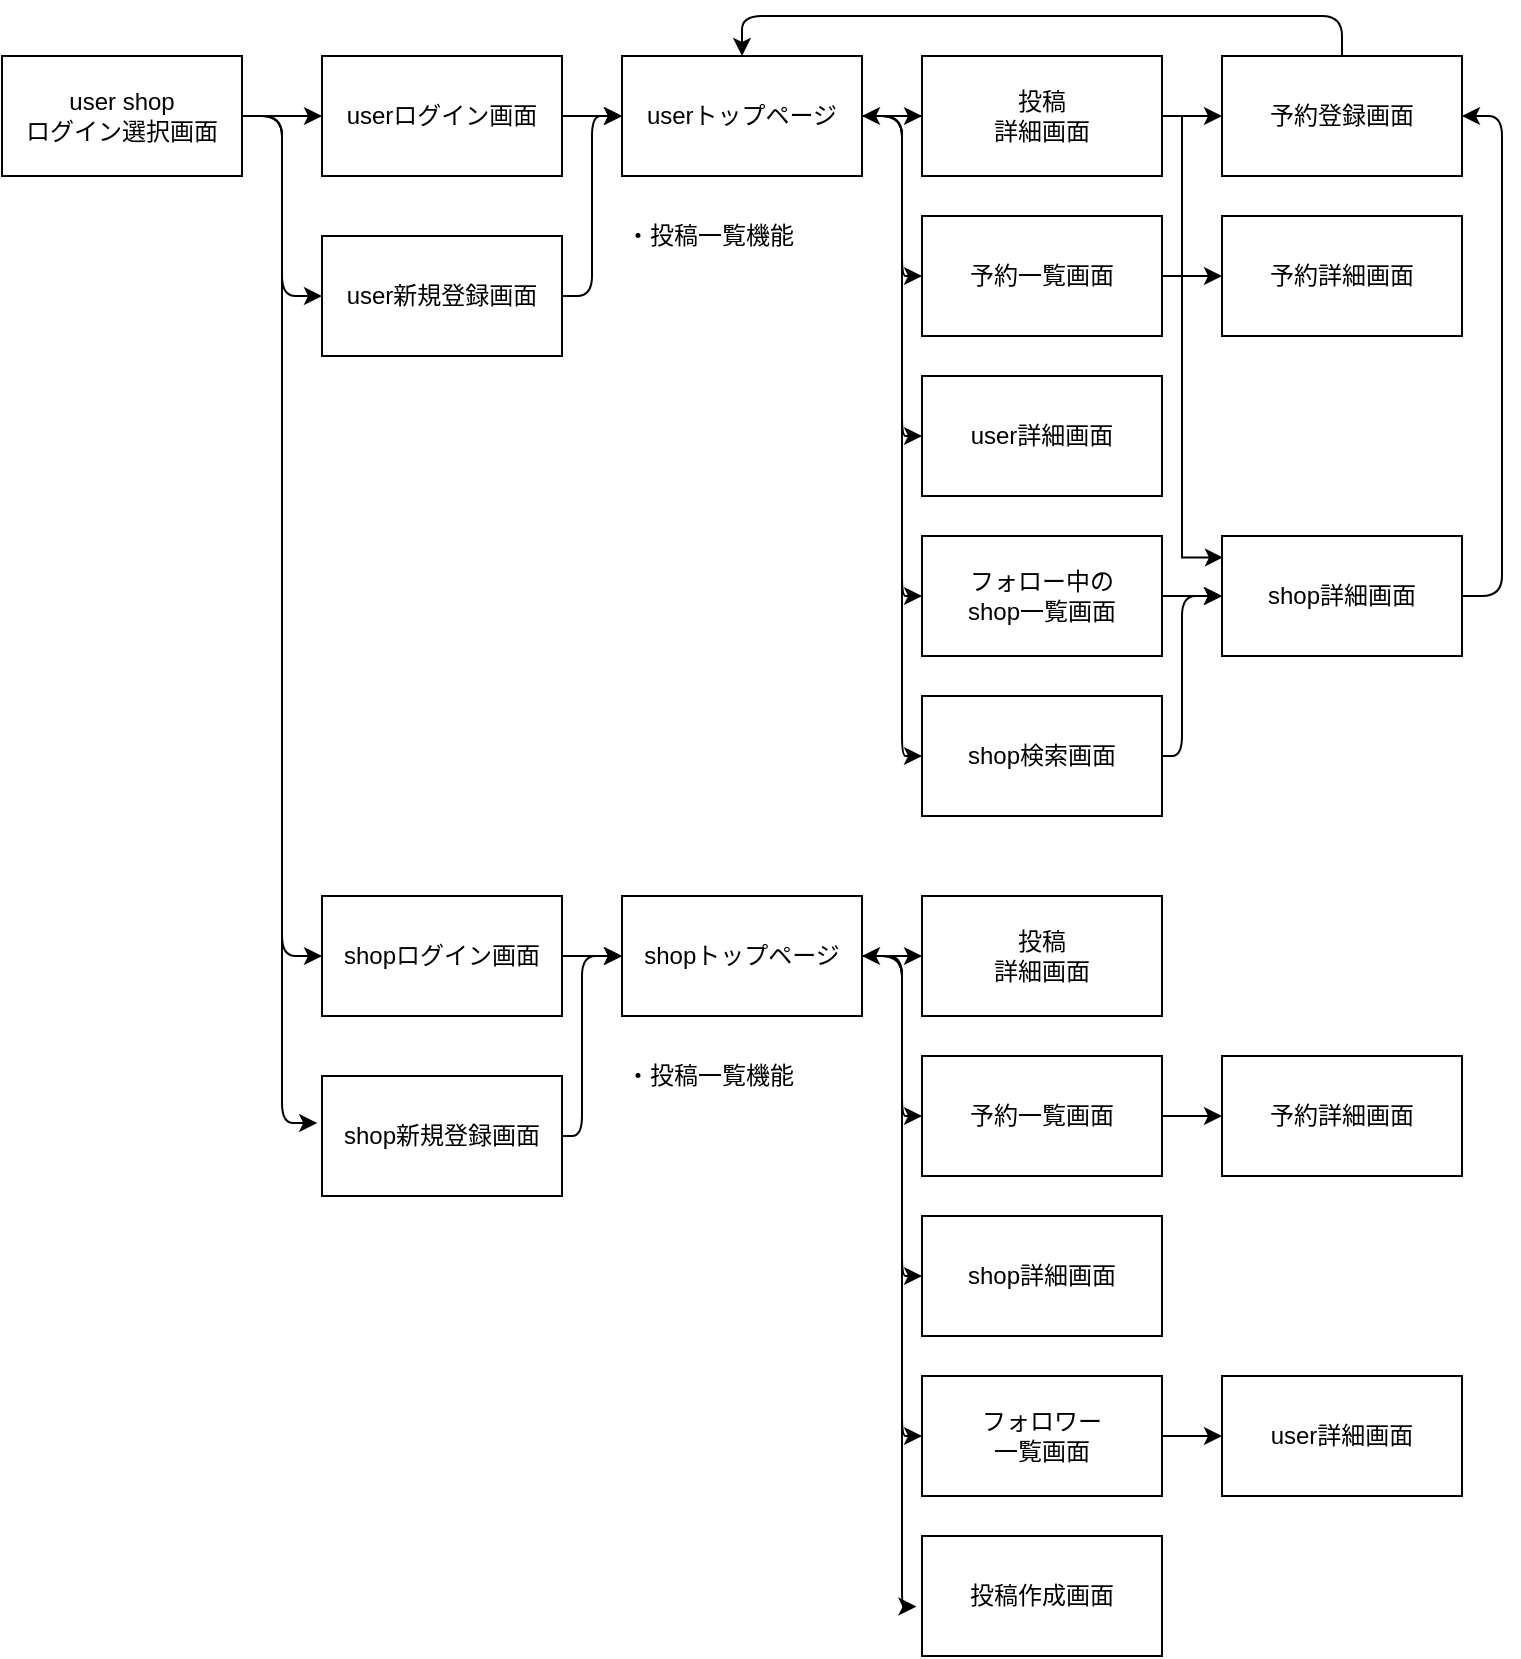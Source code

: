 
<mxfile version="14.2.4" type="embed">

    <diagram id="3dSBCUevgnGxwODY9Vac" name="Page-1">
        <mxGraphModel dx="856" dy="800" grid="1" gridSize="10" guides="1" tooltips="1" connect="1" arrows="1" fold="1" page="1" pageScale="1" pageWidth="827" pageHeight="1169" math="0" shadow="0">
            <root>
                <mxCell id="0"/>
                <mxCell id="1" parent="0"/>
                <mxCell id="mxjQj-CQAJq9ulpeBBqR-27" style="edgeStyle=orthogonalEdgeStyle;rounded=0;orthogonalLoop=1;jettySize=auto;html=1;exitX=1;exitY=0.5;exitDx=0;exitDy=0;entryX=0;entryY=0.5;entryDx=0;entryDy=0;" parent="1" source="mxjQj-CQAJq9ulpeBBqR-1" target="mxjQj-CQAJq9ulpeBBqR-2" edge="1">
                    <mxGeometry relative="1" as="geometry"/>
                </mxCell>
                <mxCell id="mxjQj-CQAJq9ulpeBBqR-1" value="user shop &lt;br&gt;ログイン選択画面" style="rounded=0;whiteSpace=wrap;html=1;" parent="1" vertex="1">
                    <mxGeometry x="20" y="50" width="120" height="60" as="geometry"/>
                </mxCell>
                <mxCell id="mxjQj-CQAJq9ulpeBBqR-28" style="edgeStyle=orthogonalEdgeStyle;rounded=0;orthogonalLoop=1;jettySize=auto;html=1;exitX=1;exitY=0.5;exitDx=0;exitDy=0;entryX=0;entryY=0.5;entryDx=0;entryDy=0;" parent="1" source="mxjQj-CQAJq9ulpeBBqR-2" target="mxjQj-CQAJq9ulpeBBqR-6" edge="1">
                    <mxGeometry relative="1" as="geometry"/>
                </mxCell>
                <mxCell id="mxjQj-CQAJq9ulpeBBqR-2" value="userログイン画面" style="rounded=0;whiteSpace=wrap;html=1;" parent="1" vertex="1">
                    <mxGeometry x="180" y="50" width="120" height="60" as="geometry"/>
                </mxCell>
                <mxCell id="mxjQj-CQAJq9ulpeBBqR-3" value="user新規登録画面" style="rounded=0;whiteSpace=wrap;html=1;" parent="1" vertex="1">
                    <mxGeometry x="180" y="140" width="120" height="60" as="geometry"/>
                </mxCell>
                <mxCell id="mxjQj-CQAJq9ulpeBBqR-4" value="shopログイン画面" style="rounded=0;whiteSpace=wrap;html=1;" parent="1" vertex="1">
                    <mxGeometry x="180" y="470" width="120" height="60" as="geometry"/>
                </mxCell>
                <mxCell id="mxjQj-CQAJq9ulpeBBqR-43" style="edgeStyle=orthogonalEdgeStyle;rounded=1;orthogonalLoop=1;jettySize=auto;html=1;" parent="1" source="mxjQj-CQAJq9ulpeBBqR-5" edge="1">
                    <mxGeometry relative="1" as="geometry">
                        <mxPoint x="330" y="500" as="targetPoint"/>
                        <Array as="points">
                            <mxPoint x="310" y="590"/>
                            <mxPoint x="310" y="500"/>
                        </Array>
                    </mxGeometry>
                </mxCell>
                <mxCell id="mxjQj-CQAJq9ulpeBBqR-5" value="shop新規登録画面" style="rounded=0;whiteSpace=wrap;html=1;" parent="1" vertex="1">
                    <mxGeometry x="180" y="560" width="120" height="60" as="geometry"/>
                </mxCell>
                <mxCell id="mxjQj-CQAJq9ulpeBBqR-29" style="edgeStyle=orthogonalEdgeStyle;rounded=0;orthogonalLoop=1;jettySize=auto;html=1;exitX=1;exitY=0.5;exitDx=0;exitDy=0;entryX=0;entryY=0.5;entryDx=0;entryDy=0;" parent="1" source="mxjQj-CQAJq9ulpeBBqR-6" target="mxjQj-CQAJq9ulpeBBqR-11" edge="1">
                    <mxGeometry relative="1" as="geometry"/>
                </mxCell>
                <mxCell id="mxjQj-CQAJq9ulpeBBqR-6" value="userトップページ" style="rounded=0;whiteSpace=wrap;html=1;" parent="1" vertex="1">
                    <mxGeometry x="330" y="50" width="120" height="60" as="geometry"/>
                </mxCell>
                <mxCell id="mxjQj-CQAJq9ulpeBBqR-7" value="・投稿一覧機能" style="text;html=1;strokeColor=none;fillColor=none;align=left;verticalAlign=middle;whiteSpace=wrap;rounded=0;" parent="1" vertex="1">

                    <mxGeometry x="330" y="120" width="120" height="40" as="geometry"/>
                </mxCell>
                <mxCell id="mxjQj-CQAJq9ulpeBBqR-44" style="edgeStyle=orthogonalEdgeStyle;rounded=1;orthogonalLoop=1;jettySize=auto;html=1;entryX=0;entryY=0.5;entryDx=0;entryDy=0;" parent="1" source="mxjQj-CQAJq9ulpeBBqR-8" target="mxjQj-CQAJq9ulpeBBqR-18" edge="1">
                    <mxGeometry relative="1" as="geometry"/>
                </mxCell>
                <mxCell id="mxjQj-CQAJq9ulpeBBqR-45" style="edgeStyle=orthogonalEdgeStyle;rounded=1;orthogonalLoop=1;jettySize=auto;html=1;entryX=0;entryY=0.5;entryDx=0;entryDy=0;" parent="1" source="mxjQj-CQAJq9ulpeBBqR-8" target="mxjQj-CQAJq9ulpeBBqR-19" edge="1">
                    <mxGeometry relative="1" as="geometry">
                        <Array as="points">
                            <mxPoint x="470" y="500"/>
                            <mxPoint x="470" y="580"/>
                        </Array>
                    </mxGeometry>
                </mxCell>
                <mxCell id="mxjQj-CQAJq9ulpeBBqR-46" style="edgeStyle=orthogonalEdgeStyle;rounded=1;orthogonalLoop=1;jettySize=auto;html=1;entryX=0;entryY=0.5;entryDx=0;entryDy=0;" parent="1" source="mxjQj-CQAJq9ulpeBBqR-8" target="mxjQj-CQAJq9ulpeBBqR-20" edge="1">
                    <mxGeometry relative="1" as="geometry">
                        <Array as="points">
                            <mxPoint x="470" y="500"/>
                            <mxPoint x="470" y="660"/>
                        </Array>
                    </mxGeometry>
                </mxCell>
                <mxCell id="mxjQj-CQAJq9ulpeBBqR-47" style="edgeStyle=orthogonalEdgeStyle;rounded=1;orthogonalLoop=1;jettySize=auto;html=1;entryX=0;entryY=0.5;entryDx=0;entryDy=0;" parent="1" source="mxjQj-CQAJq9ulpeBBqR-8" target="mxjQj-CQAJq9ulpeBBqR-21" edge="1">
                    <mxGeometry relative="1" as="geometry">
                        <Array as="points">
                            <mxPoint x="470" y="500"/>
                            <mxPoint x="470" y="740"/>
                        </Array>
                    </mxGeometry>
                </mxCell>
                <mxCell id="mxjQj-CQAJq9ulpeBBqR-48" style="edgeStyle=orthogonalEdgeStyle;rounded=1;orthogonalLoop=1;jettySize=auto;html=1;entryX=-0.023;entryY=0.588;entryDx=0;entryDy=0;entryPerimeter=0;startArrow=classic;startFill=1;" parent="1" source="mxjQj-CQAJq9ulpeBBqR-8" target="mxjQj-CQAJq9ulpeBBqR-22" edge="1">
                    <mxGeometry relative="1" as="geometry">
                        <Array as="points">
                            <mxPoint x="470" y="500"/>
                            <mxPoint x="470" y="825"/>
                        </Array>
                    </mxGeometry>
                </mxCell>
                <mxCell id="mxjQj-CQAJq9ulpeBBqR-8" value="shopトップページ" style="rounded=0;whiteSpace=wrap;html=1;" parent="1" vertex="1">
                    <mxGeometry x="330" y="470" width="120" height="60" as="geometry"/>
                </mxCell>

                <mxCell id="mxjQj-CQAJq9ulpeBBqR-10" value="・投稿一覧機能" style="text;html=1;strokeColor=none;fillColor=none;align=left;verticalAlign=middle;whiteSpace=wrap;rounded=0;" parent="1" vertex="1">

                    <mxGeometry x="330" y="540" width="120" height="40" as="geometry"/>
                </mxCell>
                <mxCell id="mxjQj-CQAJq9ulpeBBqR-30" style="edgeStyle=orthogonalEdgeStyle;rounded=0;orthogonalLoop=1;jettySize=auto;html=1;exitX=1;exitY=0.5;exitDx=0;exitDy=0;entryX=0;entryY=0.5;entryDx=0;entryDy=0;" parent="1" source="mxjQj-CQAJq9ulpeBBqR-11" target="mxjQj-CQAJq9ulpeBBqR-17" edge="1">
                    <mxGeometry relative="1" as="geometry">
                        <mxPoint x="620" y="80" as="targetPoint"/>
                    </mxGeometry>
                </mxCell>
                <mxCell id="mxjQj-CQAJq9ulpeBBqR-31" value="" style="edgeStyle=orthogonalEdgeStyle;rounded=0;orthogonalLoop=1;jettySize=auto;html=1;" parent="1" source="mxjQj-CQAJq9ulpeBBqR-11" target="mxjQj-CQAJq9ulpeBBqR-6" edge="1">
                    <mxGeometry relative="1" as="geometry"/>
                </mxCell>

                <mxCell id="2" style="edgeStyle=elbowEdgeStyle;rounded=0;orthogonalLoop=1;jettySize=auto;html=1;entryX=0.004;entryY=0.179;entryDx=0;entryDy=0;entryPerimeter=0;" edge="1" parent="1" source="mxjQj-CQAJq9ulpeBBqR-11" target="mxjQj-CQAJq9ulpeBBqR-50">
                    <mxGeometry relative="1" as="geometry">
                        <Array as="points">
                            <mxPoint x="610" y="270"/>
                            <mxPoint x="620" y="270"/>
                            <mxPoint x="620" y="300"/>
                        </Array>
                    </mxGeometry>
                </mxCell>
                <mxCell id="mxjQj-CQAJq9ulpeBBqR-11" value="投稿&lt;br&gt;詳細画面" style="rounded=0;whiteSpace=wrap;html=1;" parent="1" vertex="1">
                    <mxGeometry x="480" y="50" width="120" height="60" as="geometry"/>
                </mxCell>
                <mxCell id="mxjQj-CQAJq9ulpeBBqR-12" value="予約一覧画面" style="rounded=0;whiteSpace=wrap;html=1;" parent="1" vertex="1">
                    <mxGeometry x="480" y="130" width="120" height="60" as="geometry"/>
                </mxCell>
                <mxCell id="mxjQj-CQAJq9ulpeBBqR-13" value="user詳細画面" style="rounded=0;whiteSpace=wrap;html=1;" parent="1" vertex="1">
                    <mxGeometry x="480" y="210" width="120" height="60" as="geometry"/>
                </mxCell>
                <mxCell id="mxjQj-CQAJq9ulpeBBqR-52" style="edgeStyle=orthogonalEdgeStyle;rounded=1;orthogonalLoop=1;jettySize=auto;html=1;entryX=0;entryY=0.5;entryDx=0;entryDy=0;" parent="1" source="mxjQj-CQAJq9ulpeBBqR-14" target="mxjQj-CQAJq9ulpeBBqR-50" edge="1">
                    <mxGeometry relative="1" as="geometry"/>
                </mxCell>
                <mxCell id="mxjQj-CQAJq9ulpeBBqR-14" value="フォロー中の&lt;br&gt;shop一覧画面" style="rounded=0;whiteSpace=wrap;html=1;" parent="1" vertex="1">
                    <mxGeometry x="480" y="290" width="120" height="60" as="geometry"/>
                </mxCell>
                <mxCell id="mxjQj-CQAJq9ulpeBBqR-54" style="edgeStyle=orthogonalEdgeStyle;rounded=1;orthogonalLoop=1;jettySize=auto;html=1;entryX=0;entryY=0.5;entryDx=0;entryDy=0;" parent="1" source="mxjQj-CQAJq9ulpeBBqR-16" target="mxjQj-CQAJq9ulpeBBqR-50" edge="1">
                    <mxGeometry relative="1" as="geometry">
                        <Array as="points">
                            <mxPoint x="610" y="400"/>
                            <mxPoint x="610" y="320"/>
                        </Array>
                    </mxGeometry>
                </mxCell>
                <mxCell id="mxjQj-CQAJq9ulpeBBqR-16" value="shop検索画面" style="rounded=0;whiteSpace=wrap;html=1;" parent="1" vertex="1">
                    <mxGeometry x="480" y="370" width="120" height="60" as="geometry"/>
                </mxCell>
                <mxCell id="mxjQj-CQAJq9ulpeBBqR-56" style="edgeStyle=orthogonalEdgeStyle;rounded=1;orthogonalLoop=1;jettySize=auto;html=1;entryX=0.5;entryY=0;entryDx=0;entryDy=0;" parent="1" source="mxjQj-CQAJq9ulpeBBqR-17" target="mxjQj-CQAJq9ulpeBBqR-6" edge="1">
                    <mxGeometry relative="1" as="geometry">
                        <Array as="points">
                            <mxPoint x="690" y="30"/>
                            <mxPoint x="390" y="30"/>
                        </Array>
                    </mxGeometry>
                </mxCell>
                <mxCell id="mxjQj-CQAJq9ulpeBBqR-17" value="予約登録画面" style="rounded=0;whiteSpace=wrap;html=1;" parent="1" vertex="1">
                    <mxGeometry x="630" y="50" width="120" height="60" as="geometry"/>
                </mxCell>
                <mxCell id="mxjQj-CQAJq9ulpeBBqR-18" value="投稿&lt;br&gt;詳細画面" style="rounded=0;whiteSpace=wrap;html=1;" parent="1" vertex="1">

                    <mxGeometry x="480" y="470" width="120" height="60" as="geometry"/>
                </mxCell>
                <mxCell id="mxjQj-CQAJq9ulpeBBqR-49" style="edgeStyle=orthogonalEdgeStyle;rounded=1;orthogonalLoop=1;jettySize=auto;html=1;entryX=0;entryY=0.5;entryDx=0;entryDy=0;" parent="1" source="mxjQj-CQAJq9ulpeBBqR-19" target="mxjQj-CQAJq9ulpeBBqR-24" edge="1">
                    <mxGeometry relative="1" as="geometry"/>
                </mxCell>
                <mxCell id="mxjQj-CQAJq9ulpeBBqR-19" value="予約一覧画面" style="rounded=0;whiteSpace=wrap;html=1;" parent="1" vertex="1">
                    <mxGeometry x="480" y="550" width="120" height="60" as="geometry"/>
                </mxCell>
                <mxCell id="mxjQj-CQAJq9ulpeBBqR-20" value="shop詳細画面" style="rounded=0;whiteSpace=wrap;html=1;" parent="1" vertex="1">
                    <mxGeometry x="480" y="630" width="120" height="60" as="geometry"/>
                </mxCell>
                <mxCell id="mxjQj-CQAJq9ulpeBBqR-59" style="edgeStyle=orthogonalEdgeStyle;rounded=1;orthogonalLoop=1;jettySize=auto;html=1;entryX=0;entryY=0.5;entryDx=0;entryDy=0;startArrow=none;startFill=0;" parent="1" source="mxjQj-CQAJq9ulpeBBqR-21" target="mxjQj-CQAJq9ulpeBBqR-57" edge="1">
                    <mxGeometry relative="1" as="geometry"/>
                </mxCell>
                <mxCell id="mxjQj-CQAJq9ulpeBBqR-21" value="フォロワー&lt;br&gt;一覧画面" style="rounded=0;whiteSpace=wrap;html=1;" parent="1" vertex="1">
                    <mxGeometry x="480" y="710" width="120" height="60" as="geometry"/>
                </mxCell>
                <mxCell id="mxjQj-CQAJq9ulpeBBqR-22" value="投稿作成画面" style="rounded=0;whiteSpace=wrap;html=1;" parent="1" vertex="1">

                    <mxGeometry x="480" y="790" width="120" height="60" as="geometry"/>
                </mxCell>
                <mxCell id="mxjQj-CQAJq9ulpeBBqR-23" value="予約詳細画面" style="rounded=0;whiteSpace=wrap;html=1;" parent="1" vertex="1">
                    <mxGeometry x="630" y="130" width="120" height="60" as="geometry"/>
                </mxCell>
                <mxCell id="mxjQj-CQAJq9ulpeBBqR-24" value="予約詳細画面" style="rounded=0;whiteSpace=wrap;html=1;" parent="1" vertex="1">
                    <mxGeometry x="630" y="550" width="120" height="60" as="geometry"/>
                </mxCell>
                <mxCell id="mxjQj-CQAJq9ulpeBBqR-26" value="" style="endArrow=classic;html=1;edgeStyle=orthogonalEdgeStyle;elbow=vertical;entryX=0;entryY=0.5;entryDx=0;entryDy=0;" parent="1" target="mxjQj-CQAJq9ulpeBBqR-16" edge="1">
                    <mxGeometry width="50" height="50" relative="1" as="geometry">
                        <mxPoint x="450" y="80" as="sourcePoint"/>
                        <mxPoint x="460" y="400" as="targetPoint"/>
                        <Array as="points">
                            <mxPoint x="470" y="80"/>
                            <mxPoint x="470" y="400"/>
                        </Array>
                    </mxGeometry>
                </mxCell>
                <mxCell id="mxjQj-CQAJq9ulpeBBqR-33" value="" style="endArrow=classic;html=1;entryX=0;entryY=0.5;entryDx=0;entryDy=0;edgeStyle=orthogonalEdgeStyle;" parent="1" target="mxjQj-CQAJq9ulpeBBqR-12" edge="1">
                    <mxGeometry width="50" height="50" relative="1" as="geometry">
                        <mxPoint x="450" y="80" as="sourcePoint"/>
                        <mxPoint x="440" y="290" as="targetPoint"/>
                        <Array as="points">
                            <mxPoint x="470" y="160"/>
                        </Array>
                    </mxGeometry>
                </mxCell>
                <mxCell id="mxjQj-CQAJq9ulpeBBqR-34" value="" style="endArrow=classic;html=1;entryX=0;entryY=0.5;entryDx=0;entryDy=0;edgeStyle=orthogonalEdgeStyle;" parent="1" target="mxjQj-CQAJq9ulpeBBqR-13" edge="1">
                    <mxGeometry width="50" height="50" relative="1" as="geometry">
                        <mxPoint x="450" y="80" as="sourcePoint"/>
                        <mxPoint x="430" y="180" as="targetPoint"/>
                        <Array as="points">
                            <mxPoint x="470" y="240"/>
                        </Array>
                    </mxGeometry>
                </mxCell>
                <mxCell id="mxjQj-CQAJq9ulpeBBqR-35" value="" style="endArrow=classic;html=1;entryX=0;entryY=0.5;entryDx=0;entryDy=0;edgeStyle=orthogonalEdgeStyle;" parent="1" target="mxjQj-CQAJq9ulpeBBqR-14" edge="1">
                    <mxGeometry width="50" height="50" relative="1" as="geometry">
                        <mxPoint x="450" y="80" as="sourcePoint"/>
                        <mxPoint x="430" y="180" as="targetPoint"/>
                        <Array as="points">
                            <mxPoint x="470" y="80"/>
                            <mxPoint x="470" y="320"/>
                        </Array>
                    </mxGeometry>
                </mxCell>
                <mxCell id="mxjQj-CQAJq9ulpeBBqR-36" value="" style="endArrow=classic;html=1;entryX=0;entryY=0.5;entryDx=0;entryDy=0;exitX=1;exitY=0.5;exitDx=0;exitDy=0;" parent="1" source="mxjQj-CQAJq9ulpeBBqR-12" target="mxjQj-CQAJq9ulpeBBqR-23" edge="1">
                    <mxGeometry width="50" height="50" relative="1" as="geometry">
                        <mxPoint x="380" y="230" as="sourcePoint"/>
                        <mxPoint x="430" y="180" as="targetPoint"/>
                    </mxGeometry>
                </mxCell>
                <mxCell id="mxjQj-CQAJq9ulpeBBqR-38" value="" style="endArrow=classic;html=1;exitX=1;exitY=0.5;exitDx=0;exitDy=0;entryX=0;entryY=0.5;entryDx=0;entryDy=0;edgeStyle=orthogonalEdgeStyle;" parent="1" source="mxjQj-CQAJq9ulpeBBqR-1" target="mxjQj-CQAJq9ulpeBBqR-3" edge="1">
                    <mxGeometry width="50" height="50" relative="1" as="geometry">
                        <mxPoint x="380" y="320" as="sourcePoint"/>
                        <mxPoint x="430" y="270" as="targetPoint"/>
                    </mxGeometry>
                </mxCell>
                <mxCell id="mxjQj-CQAJq9ulpeBBqR-39" value="" style="endArrow=classic;html=1;entryX=0;entryY=0.5;entryDx=0;entryDy=0;exitX=1;exitY=0.5;exitDx=0;exitDy=0;edgeStyle=orthogonalEdgeStyle;" parent="1" source="mxjQj-CQAJq9ulpeBBqR-3" target="mxjQj-CQAJq9ulpeBBqR-6" edge="1">
                    <mxGeometry width="50" height="50" relative="1" as="geometry">
                        <mxPoint x="380" y="240" as="sourcePoint"/>
                        <mxPoint x="430" y="190" as="targetPoint"/>
                    </mxGeometry>
                </mxCell>
                <mxCell id="mxjQj-CQAJq9ulpeBBqR-40" value="" style="endArrow=classic;html=1;exitX=1;exitY=0.5;exitDx=0;exitDy=0;entryX=0;entryY=0.5;entryDx=0;entryDy=0;edgeStyle=orthogonalEdgeStyle;" parent="1" source="mxjQj-CQAJq9ulpeBBqR-1" target="mxjQj-CQAJq9ulpeBBqR-4" edge="1">
                    <mxGeometry width="50" height="50" relative="1" as="geometry">
                        <mxPoint x="380" y="350" as="sourcePoint"/>
                        <mxPoint x="430" y="300" as="targetPoint"/>
                    </mxGeometry>
                </mxCell>
                <mxCell id="mxjQj-CQAJq9ulpeBBqR-41" value="" style="endArrow=classic;html=1;entryX=-0.02;entryY=0.392;entryDx=0;entryDy=0;entryPerimeter=0;edgeStyle=orthogonalEdgeStyle;" parent="1" target="mxjQj-CQAJq9ulpeBBqR-5" edge="1">
                    <mxGeometry width="50" height="50" relative="1" as="geometry">
                        <mxPoint x="140" y="80" as="sourcePoint"/>
                        <mxPoint x="430" y="300" as="targetPoint"/>
                        <Array as="points">
                            <mxPoint x="160" y="80"/>
                            <mxPoint x="160" y="584"/>
                        </Array>
                    </mxGeometry>
                </mxCell>
                <mxCell id="mxjQj-CQAJq9ulpeBBqR-42" value="" style="endArrow=classic;html=1;entryX=0;entryY=0.5;entryDx=0;entryDy=0;exitX=1;exitY=0.5;exitDx=0;exitDy=0;" parent="1" source="mxjQj-CQAJq9ulpeBBqR-4" target="mxjQj-CQAJq9ulpeBBqR-8" edge="1">
                    <mxGeometry width="50" height="50" relative="1" as="geometry">
                        <mxPoint x="270" y="680" as="sourcePoint"/>
                        <mxPoint x="320" y="630" as="targetPoint"/>
                    </mxGeometry>
                </mxCell>
                <mxCell id="mxjQj-CQAJq9ulpeBBqR-55" style="edgeStyle=orthogonalEdgeStyle;rounded=1;orthogonalLoop=1;jettySize=auto;html=1;entryX=1;entryY=0.5;entryDx=0;entryDy=0;exitX=1;exitY=0.5;exitDx=0;exitDy=0;" parent="1" source="mxjQj-CQAJq9ulpeBBqR-50" target="mxjQj-CQAJq9ulpeBBqR-17" edge="1">
                    <mxGeometry relative="1" as="geometry"/>
                </mxCell>
                <mxCell id="mxjQj-CQAJq9ulpeBBqR-50" value="shop詳細画面" style="rounded=0;whiteSpace=wrap;html=1;" parent="1" vertex="1">
                    <mxGeometry x="630" y="290" width="120" height="60" as="geometry"/>
                </mxCell>
                <mxCell id="mxjQj-CQAJq9ulpeBBqR-57" value="user詳細画面" style="rounded=0;whiteSpace=wrap;html=1;" parent="1" vertex="1">
                    <mxGeometry x="630" y="710" width="120" height="60" as="geometry"/>
                </mxCell>
            </root>
        </mxGraphModel>
    </diagram>
</mxfile>